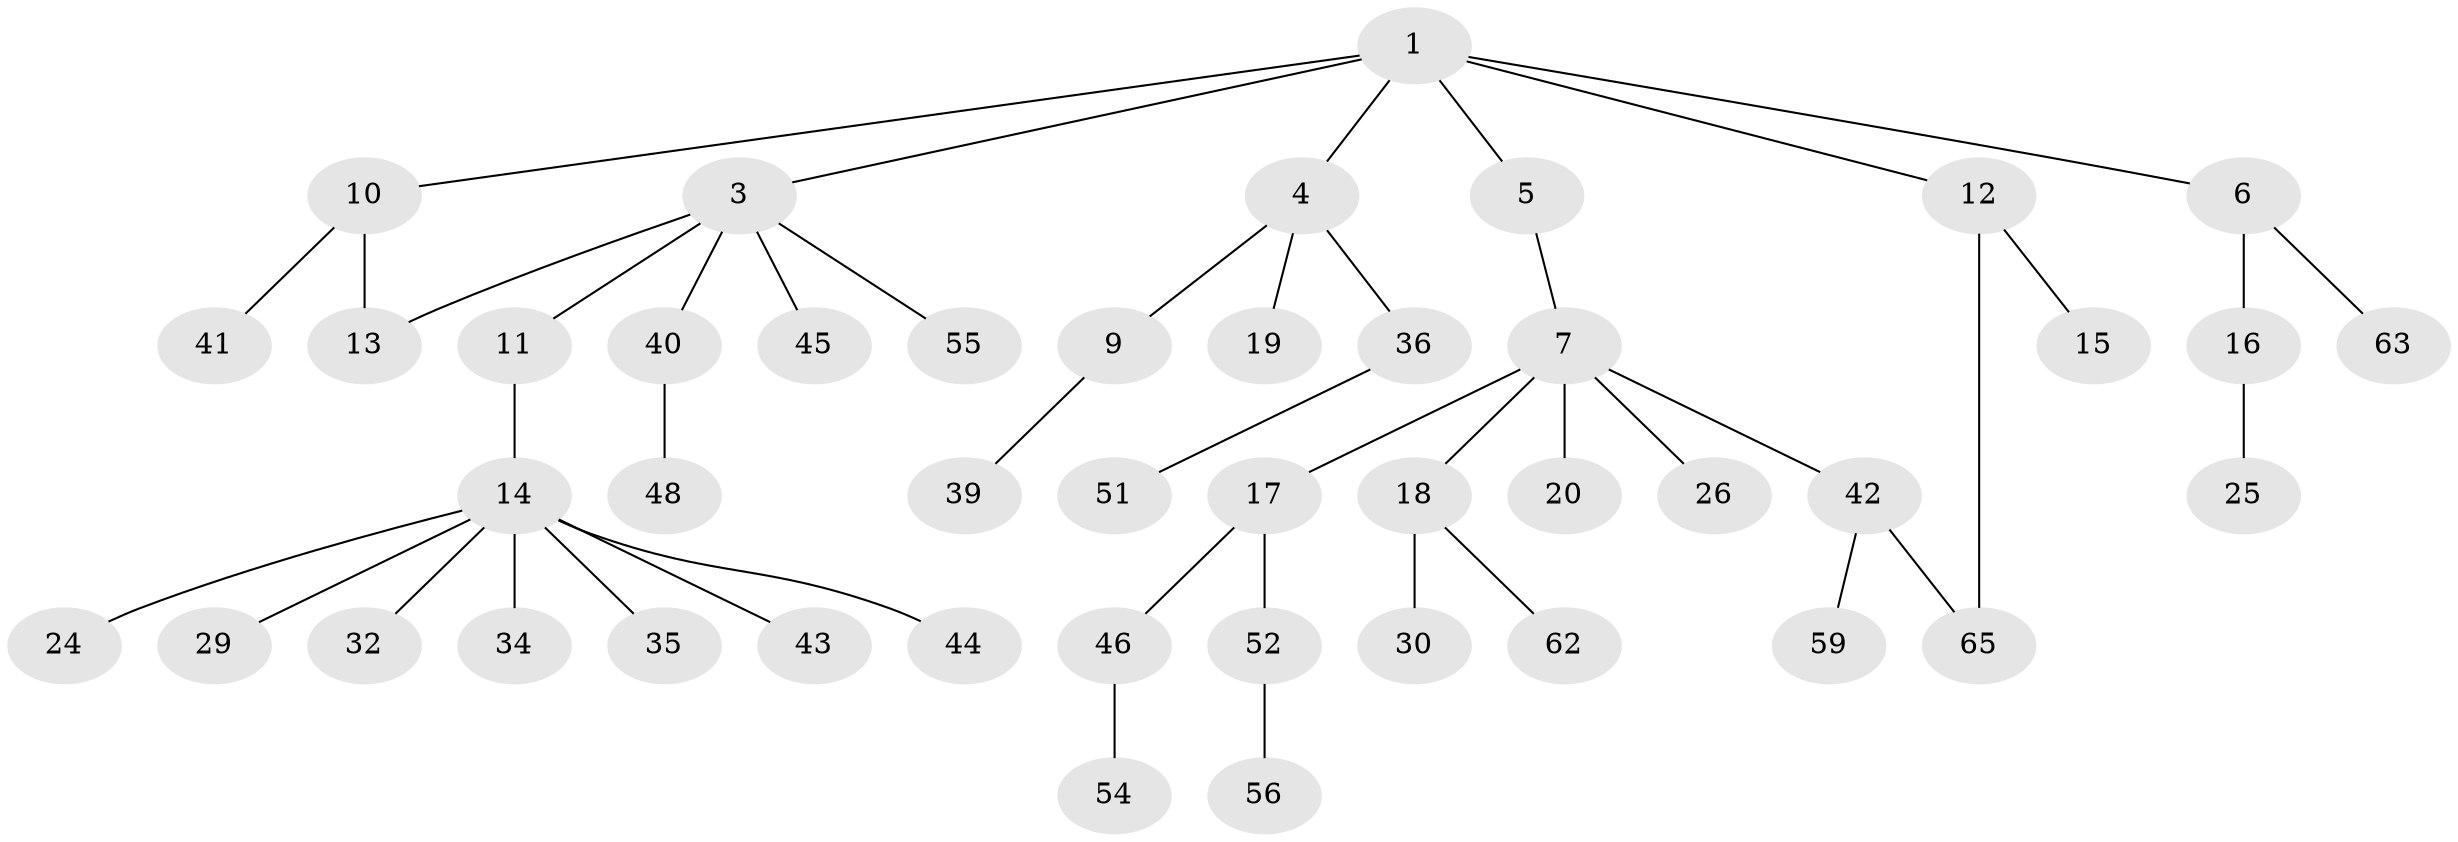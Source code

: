 // original degree distribution, {2: 0.23076923076923078, 6: 0.03076923076923077, 3: 0.13846153846153847, 4: 0.09230769230769231, 5: 0.03076923076923077, 1: 0.47692307692307695}
// Generated by graph-tools (version 1.1) at 2025/16/03/04/25 18:16:56]
// undirected, 45 vertices, 46 edges
graph export_dot {
graph [start="1"]
  node [color=gray90,style=filled];
  1 [super="+2"];
  3 [super="+21"];
  4;
  5;
  6 [super="+53"];
  7 [super="+8"];
  9 [super="+27+31+22"];
  10 [super="+60"];
  11;
  12 [super="+50+49"];
  13;
  14 [super="+28+23"];
  15;
  16;
  17;
  18;
  19;
  20;
  24;
  25 [super="+61+64+37"];
  26;
  29;
  30;
  32;
  34 [super="+47"];
  35 [super="+38"];
  36;
  39;
  40;
  41;
  42;
  43;
  44;
  45;
  46 [super="+58"];
  48;
  51;
  52;
  54;
  55;
  56;
  59;
  62;
  63;
  65;
  1 -- 3;
  1 -- 4;
  1 -- 5;
  1 -- 6;
  1 -- 10;
  1 -- 12;
  3 -- 11;
  3 -- 45;
  3 -- 55;
  3 -- 40;
  3 -- 13;
  4 -- 9;
  4 -- 19;
  4 -- 36;
  5 -- 7;
  6 -- 16;
  6 -- 63;
  7 -- 17;
  7 -- 18;
  7 -- 20;
  7 -- 26;
  7 -- 42;
  9 -- 39;
  10 -- 13;
  10 -- 41;
  11 -- 14;
  12 -- 15;
  12 -- 65;
  14 -- 24;
  14 -- 43;
  14 -- 44;
  14 -- 32;
  14 -- 35;
  14 -- 29;
  14 -- 34;
  16 -- 25;
  17 -- 46;
  17 -- 52;
  18 -- 30;
  18 -- 62;
  36 -- 51;
  40 -- 48;
  42 -- 59;
  42 -- 65;
  46 -- 54;
  52 -- 56;
}
